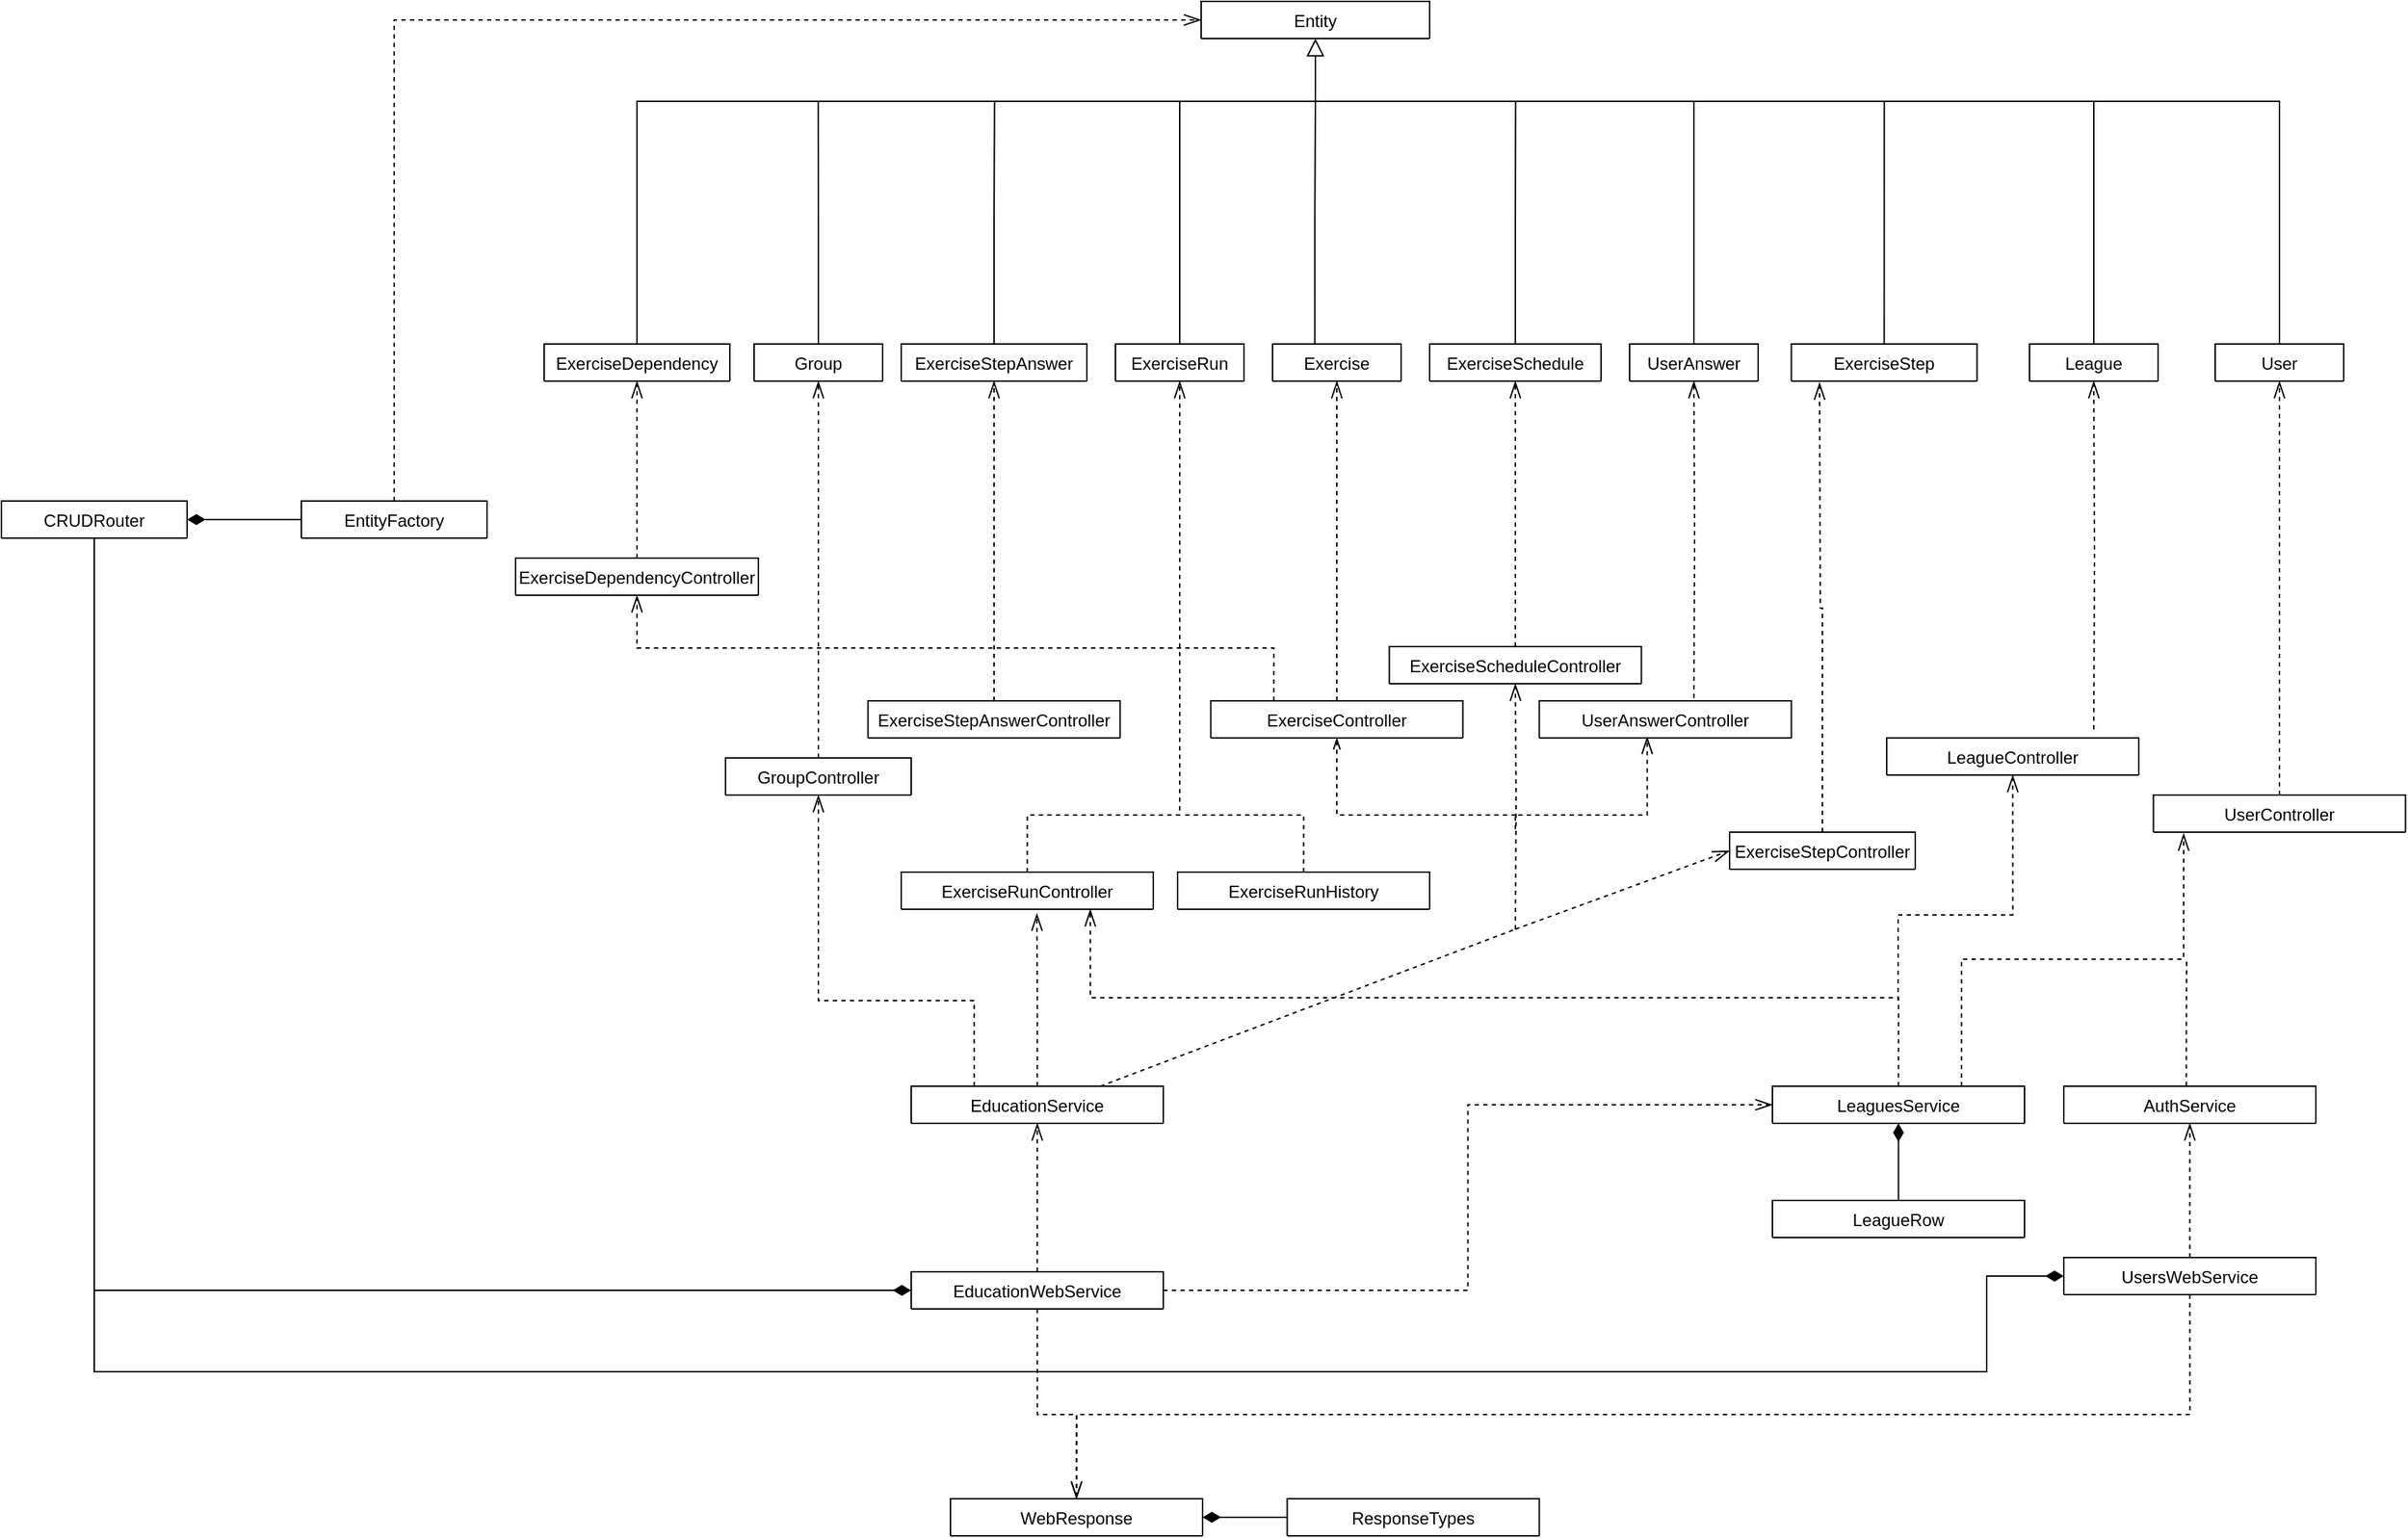 <mxfile version="13.7.3" type="device"><diagram id="C5RBs43oDa-KdzZeNtuy" name="Page-1"><mxGraphModel dx="2000" dy="353" grid="1" gridSize="10" guides="1" tooltips="1" connect="1" arrows="1" fold="1" page="1" pageScale="1" pageWidth="827" pageHeight="1169" math="0" shadow="0"><root><mxCell id="WIyWlLk6GJQsqaUBKTNV-0"/><mxCell id="WIyWlLk6GJQsqaUBKTNV-1" parent="WIyWlLk6GJQsqaUBKTNV-0"/><mxCell id="zkfFHV4jXpPFQw0GAbJ--16" value="" style="endArrow=block;endSize=10;endFill=0;shadow=0;strokeWidth=1;rounded=0;elbow=vertical;edgeStyle=orthogonalEdgeStyle;entryX=0.5;entryY=1;entryDx=0;entryDy=0;exitX=0.5;exitY=0;exitDx=0;exitDy=0;" parent="WIyWlLk6GJQsqaUBKTNV-1" source="zkfFHV4jXpPFQw0GAbJ--13" target="zkfFHV4jXpPFQw0GAbJ--0" edge="1"><mxGeometry width="160" relative="1" as="geometry"><mxPoint x="210" y="373" as="sourcePoint"/><mxPoint x="-49" y="146" as="targetPoint"/><Array as="points"><mxPoint x="565" y="190"/><mxPoint x="-110" y="190"/></Array></mxGeometry></mxCell><mxCell id="kY76n477nGQT7adCyu1m-19" style="edgeStyle=orthogonalEdgeStyle;rounded=0;orthogonalLoop=1;jettySize=auto;html=1;exitX=0.5;exitY=0;exitDx=0;exitDy=0;endArrow=none;endFill=0;endSize=10;" edge="1" parent="WIyWlLk6GJQsqaUBKTNV-1" source="zkfFHV4jXpPFQw0GAbJ--6"><mxGeometry relative="1" as="geometry"><mxPoint x="265.345" y="190" as="targetPoint"/><Array as="points"><mxPoint x="435" y="190"/></Array></mxGeometry></mxCell><mxCell id="kY76n477nGQT7adCyu1m-20" style="edgeStyle=orthogonalEdgeStyle;rounded=0;orthogonalLoop=1;jettySize=auto;html=1;exitX=0.5;exitY=0;exitDx=0;exitDy=0;endArrow=none;endFill=0;endSize=10;" edge="1" parent="WIyWlLk6GJQsqaUBKTNV-1" source="kY76n477nGQT7adCyu1m-1"><mxGeometry relative="1" as="geometry"><mxPoint x="155" y="190" as="targetPoint"/></mxGeometry></mxCell><mxCell id="kY76n477nGQT7adCyu1m-1" value="UserAnswer" style="swimlane;fontStyle=0;align=center;verticalAlign=top;childLayout=stackLayout;horizontal=1;startSize=26;horizontalStack=0;resizeParent=1;resizeLast=0;collapsible=1;marginBottom=0;rounded=0;shadow=0;strokeWidth=1;" vertex="1" collapsed="1" parent="WIyWlLk6GJQsqaUBKTNV-1"><mxGeometry x="110" y="360" width="90" height="26" as="geometry"><mxRectangle x="120" y="360" width="160" height="138" as="alternateBounds"/></mxGeometry></mxCell><mxCell id="kY76n477nGQT7adCyu1m-2" value="" style="line;html=1;strokeWidth=1;align=left;verticalAlign=middle;spacingTop=-1;spacingLeft=3;spacingRight=3;rotatable=0;labelPosition=right;points=[];portConstraint=eastwest;" vertex="1" parent="kY76n477nGQT7adCyu1m-1"><mxGeometry y="26" width="90" height="8" as="geometry"/></mxCell><mxCell id="kY76n477nGQT7adCyu1m-21" style="edgeStyle=orthogonalEdgeStyle;rounded=0;orthogonalLoop=1;jettySize=auto;html=1;exitX=0.5;exitY=0;exitDx=0;exitDy=0;endArrow=none;endFill=0;endSize=10;" edge="1" parent="WIyWlLk6GJQsqaUBKTNV-1" source="kY76n477nGQT7adCyu1m-3"><mxGeometry relative="1" as="geometry"><mxPoint x="30.172" y="190" as="targetPoint"/></mxGeometry></mxCell><mxCell id="kY76n477nGQT7adCyu1m-3" value="ExerciseSchedule" style="swimlane;fontStyle=0;align=center;verticalAlign=top;childLayout=stackLayout;horizontal=1;startSize=26;horizontalStack=0;resizeParent=1;resizeLast=0;collapsible=1;marginBottom=0;rounded=0;shadow=0;strokeWidth=1;" vertex="1" collapsed="1" parent="WIyWlLk6GJQsqaUBKTNV-1"><mxGeometry x="-30" y="360" width="120" height="26" as="geometry"><mxRectangle x="120" y="360" width="160" height="138" as="alternateBounds"/></mxGeometry></mxCell><mxCell id="kY76n477nGQT7adCyu1m-4" value="" style="line;html=1;strokeWidth=1;align=left;verticalAlign=middle;spacingTop=-1;spacingLeft=3;spacingRight=3;rotatable=0;labelPosition=right;points=[];portConstraint=eastwest;" vertex="1" parent="kY76n477nGQT7adCyu1m-3"><mxGeometry y="26" width="120" height="8" as="geometry"/></mxCell><mxCell id="kY76n477nGQT7adCyu1m-22" style="edgeStyle=orthogonalEdgeStyle;rounded=0;orthogonalLoop=1;jettySize=auto;html=1;exitX=0.329;exitY=0.048;exitDx=0;exitDy=0;endArrow=none;endFill=0;endSize=10;exitPerimeter=0;" edge="1" parent="WIyWlLk6GJQsqaUBKTNV-1" source="kY76n477nGQT7adCyu1m-5"><mxGeometry relative="1" as="geometry"><mxPoint x="-110" y="190" as="targetPoint"/></mxGeometry></mxCell><mxCell id="kY76n477nGQT7adCyu1m-5" value="Exercise" style="swimlane;fontStyle=0;align=center;verticalAlign=top;childLayout=stackLayout;horizontal=1;startSize=26;horizontalStack=0;resizeParent=1;resizeLast=0;collapsible=1;marginBottom=0;rounded=0;shadow=0;strokeWidth=1;" vertex="1" collapsed="1" parent="WIyWlLk6GJQsqaUBKTNV-1"><mxGeometry x="-140" y="360" width="90" height="26" as="geometry"><mxRectangle x="120" y="360" width="160" height="138" as="alternateBounds"/></mxGeometry></mxCell><mxCell id="kY76n477nGQT7adCyu1m-6" value="" style="line;html=1;strokeWidth=1;align=left;verticalAlign=middle;spacingTop=-1;spacingLeft=3;spacingRight=3;rotatable=0;labelPosition=right;points=[];portConstraint=eastwest;" vertex="1" parent="kY76n477nGQT7adCyu1m-5"><mxGeometry y="26" width="90" height="8" as="geometry"/></mxCell><mxCell id="kY76n477nGQT7adCyu1m-24" style="edgeStyle=orthogonalEdgeStyle;rounded=0;orthogonalLoop=1;jettySize=auto;html=1;exitX=0.5;exitY=0;exitDx=0;exitDy=0;endArrow=none;endFill=0;endSize=10;" edge="1" parent="WIyWlLk6GJQsqaUBKTNV-1" source="kY76n477nGQT7adCyu1m-7"><mxGeometry relative="1" as="geometry"><mxPoint x="-205" y="190" as="targetPoint"/></mxGeometry></mxCell><mxCell id="kY76n477nGQT7adCyu1m-7" value="ExerciseRun" style="swimlane;fontStyle=0;align=center;verticalAlign=top;childLayout=stackLayout;horizontal=1;startSize=26;horizontalStack=0;resizeParent=1;resizeLast=0;collapsible=1;marginBottom=0;rounded=0;shadow=0;strokeWidth=1;" vertex="1" collapsed="1" parent="WIyWlLk6GJQsqaUBKTNV-1"><mxGeometry x="-250" y="360" width="90" height="26" as="geometry"><mxRectangle x="120" y="360" width="160" height="138" as="alternateBounds"/></mxGeometry></mxCell><mxCell id="kY76n477nGQT7adCyu1m-8" value="" style="line;html=1;strokeWidth=1;align=left;verticalAlign=middle;spacingTop=-1;spacingLeft=3;spacingRight=3;rotatable=0;labelPosition=right;points=[];portConstraint=eastwest;" vertex="1" parent="kY76n477nGQT7adCyu1m-7"><mxGeometry y="26" width="90" height="8" as="geometry"/></mxCell><mxCell id="kY76n477nGQT7adCyu1m-26" style="edgeStyle=orthogonalEdgeStyle;rounded=0;orthogonalLoop=1;jettySize=auto;html=1;exitX=0.5;exitY=0;exitDx=0;exitDy=0;endArrow=none;endFill=0;endSize=10;" edge="1" parent="WIyWlLk6GJQsqaUBKTNV-1" source="kY76n477nGQT7adCyu1m-11"><mxGeometry relative="1" as="geometry"><mxPoint x="-458.103" y="190" as="targetPoint"/></mxGeometry></mxCell><mxCell id="kY76n477nGQT7adCyu1m-11" value="Group" style="swimlane;fontStyle=0;align=center;verticalAlign=top;childLayout=stackLayout;horizontal=1;startSize=26;horizontalStack=0;resizeParent=1;resizeLast=0;collapsible=1;marginBottom=0;rounded=0;shadow=0;strokeWidth=1;" vertex="1" collapsed="1" parent="WIyWlLk6GJQsqaUBKTNV-1"><mxGeometry x="-503" y="360" width="90" height="26" as="geometry"><mxRectangle x="120" y="360" width="160" height="138" as="alternateBounds"/></mxGeometry></mxCell><mxCell id="kY76n477nGQT7adCyu1m-12" value="" style="line;html=1;strokeWidth=1;align=left;verticalAlign=middle;spacingTop=-1;spacingLeft=3;spacingRight=3;rotatable=0;labelPosition=right;points=[];portConstraint=eastwest;" vertex="1" parent="kY76n477nGQT7adCyu1m-11"><mxGeometry y="26" width="90" height="8" as="geometry"/></mxCell><mxCell id="kY76n477nGQT7adCyu1m-25" style="edgeStyle=orthogonalEdgeStyle;rounded=0;orthogonalLoop=1;jettySize=auto;html=1;exitX=0.5;exitY=0;exitDx=0;exitDy=0;endArrow=none;endFill=0;endSize=10;" edge="1" parent="WIyWlLk6GJQsqaUBKTNV-1" source="kY76n477nGQT7adCyu1m-9"><mxGeometry relative="1" as="geometry"><mxPoint x="-334.655" y="190" as="targetPoint"/></mxGeometry></mxCell><mxCell id="kY76n477nGQT7adCyu1m-9" value="ExerciseStepAnswer" style="swimlane;fontStyle=0;align=center;verticalAlign=top;childLayout=stackLayout;horizontal=1;startSize=26;horizontalStack=0;resizeParent=1;resizeLast=0;collapsible=1;marginBottom=0;rounded=0;shadow=0;strokeWidth=1;" vertex="1" collapsed="1" parent="WIyWlLk6GJQsqaUBKTNV-1"><mxGeometry x="-400" y="360" width="130" height="26" as="geometry"><mxRectangle x="120" y="360" width="160" height="138" as="alternateBounds"/></mxGeometry></mxCell><mxCell id="kY76n477nGQT7adCyu1m-10" value="" style="line;html=1;strokeWidth=1;align=left;verticalAlign=middle;spacingTop=-1;spacingLeft=3;spacingRight=3;rotatable=0;labelPosition=right;points=[];portConstraint=eastwest;" vertex="1" parent="kY76n477nGQT7adCyu1m-9"><mxGeometry y="26" width="130" height="8" as="geometry"/></mxCell><mxCell id="kY76n477nGQT7adCyu1m-23" style="edgeStyle=orthogonalEdgeStyle;rounded=0;orthogonalLoop=1;jettySize=auto;html=1;exitX=0.5;exitY=0;exitDx=0;exitDy=0;endArrow=none;endFill=0;endSize=10;" edge="1" parent="WIyWlLk6GJQsqaUBKTNV-1" source="kY76n477nGQT7adCyu1m-14"><mxGeometry relative="1" as="geometry"><mxPoint x="-110" y="190" as="targetPoint"/><Array as="points"><mxPoint x="-585" y="190"/></Array></mxGeometry></mxCell><mxCell id="kY76n477nGQT7adCyu1m-14" value="ExerciseDependency" style="swimlane;fontStyle=0;align=center;verticalAlign=top;childLayout=stackLayout;horizontal=1;startSize=26;horizontalStack=0;resizeParent=1;resizeLast=0;collapsible=1;marginBottom=0;rounded=0;shadow=0;strokeWidth=1;" vertex="1" collapsed="1" parent="WIyWlLk6GJQsqaUBKTNV-1"><mxGeometry x="-650" y="360" width="130" height="26" as="geometry"><mxRectangle x="120" y="360" width="160" height="138" as="alternateBounds"/></mxGeometry></mxCell><mxCell id="kY76n477nGQT7adCyu1m-15" value="" style="line;html=1;strokeWidth=1;align=left;verticalAlign=middle;spacingTop=-1;spacingLeft=3;spacingRight=3;rotatable=0;labelPosition=right;points=[];portConstraint=eastwest;" vertex="1" parent="kY76n477nGQT7adCyu1m-14"><mxGeometry y="26" width="130" height="8" as="geometry"/></mxCell><mxCell id="zkfFHV4jXpPFQw0GAbJ--0" value="Entity" style="swimlane;fontStyle=0;align=center;verticalAlign=top;childLayout=stackLayout;horizontal=1;startSize=26;horizontalStack=0;resizeParent=1;resizeLast=0;collapsible=1;marginBottom=0;rounded=0;shadow=0;strokeWidth=1;" parent="WIyWlLk6GJQsqaUBKTNV-1" vertex="1" collapsed="1"><mxGeometry x="-190" y="120" width="160" height="26" as="geometry"><mxRectangle x="220" y="120" width="160" height="138" as="alternateBounds"/></mxGeometry></mxCell><mxCell id="zkfFHV4jXpPFQw0GAbJ--1" value="Name" style="text;align=left;verticalAlign=top;spacingLeft=4;spacingRight=4;overflow=hidden;rotatable=0;points=[[0,0.5],[1,0.5]];portConstraint=eastwest;" parent="zkfFHV4jXpPFQw0GAbJ--0" vertex="1"><mxGeometry y="26" width="160" height="26" as="geometry"/></mxCell><mxCell id="zkfFHV4jXpPFQw0GAbJ--2" value="Phone Number" style="text;align=left;verticalAlign=top;spacingLeft=4;spacingRight=4;overflow=hidden;rotatable=0;points=[[0,0.5],[1,0.5]];portConstraint=eastwest;rounded=0;shadow=0;html=0;" parent="zkfFHV4jXpPFQw0GAbJ--0" vertex="1"><mxGeometry y="52" width="160" height="26" as="geometry"/></mxCell><mxCell id="zkfFHV4jXpPFQw0GAbJ--3" value="Email Address" style="text;align=left;verticalAlign=top;spacingLeft=4;spacingRight=4;overflow=hidden;rotatable=0;points=[[0,0.5],[1,0.5]];portConstraint=eastwest;rounded=0;shadow=0;html=0;" parent="zkfFHV4jXpPFQw0GAbJ--0" vertex="1"><mxGeometry y="78" width="160" height="26" as="geometry"/></mxCell><mxCell id="zkfFHV4jXpPFQw0GAbJ--4" value="" style="line;html=1;strokeWidth=1;align=left;verticalAlign=middle;spacingTop=-1;spacingLeft=3;spacingRight=3;rotatable=0;labelPosition=right;points=[];portConstraint=eastwest;" parent="zkfFHV4jXpPFQw0GAbJ--0" vertex="1"><mxGeometry y="104" width="160" height="8" as="geometry"/></mxCell><mxCell id="zkfFHV4jXpPFQw0GAbJ--5" value="Purchase Parking Pass" style="text;align=left;verticalAlign=top;spacingLeft=4;spacingRight=4;overflow=hidden;rotatable=0;points=[[0,0.5],[1,0.5]];portConstraint=eastwest;" parent="zkfFHV4jXpPFQw0GAbJ--0" vertex="1"><mxGeometry y="112" width="160" height="26" as="geometry"/></mxCell><mxCell id="kY76n477nGQT7adCyu1m-86" style="edgeStyle=orthogonalEdgeStyle;rounded=0;orthogonalLoop=1;jettySize=auto;html=1;exitX=0.5;exitY=0;exitDx=0;exitDy=0;entryX=0.5;entryY=1;entryDx=0;entryDy=0;endArrow=openThin;endFill=0;endSize=10;dashed=1;" edge="1" parent="WIyWlLk6GJQsqaUBKTNV-1" source="kY76n477nGQT7adCyu1m-33" target="kY76n477nGQT7adCyu1m-14"><mxGeometry relative="1" as="geometry"/></mxCell><mxCell id="kY76n477nGQT7adCyu1m-87" style="edgeStyle=orthogonalEdgeStyle;rounded=0;orthogonalLoop=1;jettySize=auto;html=1;exitX=0.5;exitY=0;exitDx=0;exitDy=0;entryX=0.5;entryY=1;entryDx=0;entryDy=0;dashed=1;endArrow=openThin;endFill=0;endSize=10;" edge="1" parent="WIyWlLk6GJQsqaUBKTNV-1" source="kY76n477nGQT7adCyu1m-35" target="kY76n477nGQT7adCyu1m-11"><mxGeometry relative="1" as="geometry"/></mxCell><mxCell id="kY76n477nGQT7adCyu1m-35" value="GroupController" style="swimlane;fontStyle=0;align=center;verticalAlign=top;childLayout=stackLayout;horizontal=1;startSize=26;horizontalStack=0;resizeParent=1;resizeLast=0;collapsible=1;marginBottom=0;rounded=0;shadow=0;strokeWidth=1;" vertex="1" collapsed="1" parent="WIyWlLk6GJQsqaUBKTNV-1"><mxGeometry x="-523" y="650" width="130" height="26" as="geometry"><mxRectangle x="120" y="360" width="160" height="138" as="alternateBounds"/></mxGeometry></mxCell><mxCell id="kY76n477nGQT7adCyu1m-36" value="" style="line;html=1;strokeWidth=1;align=left;verticalAlign=middle;spacingTop=-1;spacingLeft=3;spacingRight=3;rotatable=0;labelPosition=right;points=[];portConstraint=eastwest;" vertex="1" parent="kY76n477nGQT7adCyu1m-35"><mxGeometry y="26" width="130" height="8" as="geometry"/></mxCell><mxCell id="kY76n477nGQT7adCyu1m-88" style="edgeStyle=orthogonalEdgeStyle;rounded=0;orthogonalLoop=1;jettySize=auto;html=1;exitX=0.5;exitY=0;exitDx=0;exitDy=0;entryX=0.5;entryY=1;entryDx=0;entryDy=0;dashed=1;endArrow=openThin;endFill=0;endSize=10;" edge="1" parent="WIyWlLk6GJQsqaUBKTNV-1" source="kY76n477nGQT7adCyu1m-37" target="kY76n477nGQT7adCyu1m-9"><mxGeometry relative="1" as="geometry"/></mxCell><mxCell id="kY76n477nGQT7adCyu1m-89" style="edgeStyle=orthogonalEdgeStyle;rounded=0;orthogonalLoop=1;jettySize=auto;html=1;exitX=0.5;exitY=0;exitDx=0;exitDy=0;entryX=0.5;entryY=1;entryDx=0;entryDy=0;dashed=1;endArrow=openThin;endFill=0;endSize=10;" edge="1" parent="WIyWlLk6GJQsqaUBKTNV-1" source="kY76n477nGQT7adCyu1m-39" target="kY76n477nGQT7adCyu1m-7"><mxGeometry relative="1" as="geometry"><Array as="points"><mxPoint x="-312" y="690"/><mxPoint x="-205" y="690"/></Array></mxGeometry></mxCell><mxCell id="kY76n477nGQT7adCyu1m-39" value="ExerciseRunController" style="swimlane;fontStyle=0;align=center;verticalAlign=top;childLayout=stackLayout;horizontal=1;startSize=26;horizontalStack=0;resizeParent=1;resizeLast=0;collapsible=1;marginBottom=0;rounded=0;shadow=0;strokeWidth=1;" vertex="1" collapsed="1" parent="WIyWlLk6GJQsqaUBKTNV-1"><mxGeometry x="-400" y="730" width="176.5" height="26" as="geometry"><mxRectangle x="120" y="360" width="160" height="138" as="alternateBounds"/></mxGeometry></mxCell><mxCell id="kY76n477nGQT7adCyu1m-40" value="" style="line;html=1;strokeWidth=1;align=left;verticalAlign=middle;spacingTop=-1;spacingLeft=3;spacingRight=3;rotatable=0;labelPosition=right;points=[];portConstraint=eastwest;" vertex="1" parent="kY76n477nGQT7adCyu1m-39"><mxGeometry y="26" width="176.5" height="8" as="geometry"/></mxCell><mxCell id="kY76n477nGQT7adCyu1m-90" style="edgeStyle=orthogonalEdgeStyle;rounded=0;orthogonalLoop=1;jettySize=auto;html=1;exitX=0.5;exitY=0;exitDx=0;exitDy=0;dashed=1;endArrow=none;endFill=0;endSize=10;" edge="1" parent="WIyWlLk6GJQsqaUBKTNV-1" source="kY76n477nGQT7adCyu1m-41"><mxGeometry relative="1" as="geometry"><mxPoint x="-204" y="690" as="targetPoint"/><Array as="points"><mxPoint x="-118" y="690"/><mxPoint x="-204" y="690"/></Array></mxGeometry></mxCell><mxCell id="kY76n477nGQT7adCyu1m-41" value="ExerciseRunHistory" style="swimlane;fontStyle=0;align=center;verticalAlign=top;childLayout=stackLayout;horizontal=1;startSize=26;horizontalStack=0;resizeParent=1;resizeLast=0;collapsible=1;marginBottom=0;rounded=0;shadow=0;strokeWidth=1;" vertex="1" collapsed="1" parent="WIyWlLk6GJQsqaUBKTNV-1"><mxGeometry x="-206.5" y="730" width="176.5" height="26" as="geometry"><mxRectangle x="120" y="360" width="160" height="138" as="alternateBounds"/></mxGeometry></mxCell><mxCell id="kY76n477nGQT7adCyu1m-42" value="" style="line;html=1;strokeWidth=1;align=left;verticalAlign=middle;spacingTop=-1;spacingLeft=3;spacingRight=3;rotatable=0;labelPosition=right;points=[];portConstraint=eastwest;" vertex="1" parent="kY76n477nGQT7adCyu1m-41"><mxGeometry y="26" width="176.5" height="8" as="geometry"/></mxCell><mxCell id="kY76n477nGQT7adCyu1m-91" style="edgeStyle=orthogonalEdgeStyle;rounded=0;orthogonalLoop=1;jettySize=auto;html=1;exitX=0.5;exitY=0;exitDx=0;exitDy=0;entryX=0.5;entryY=1;entryDx=0;entryDy=0;dashed=1;endArrow=openThin;endFill=0;endSize=10;" edge="1" parent="WIyWlLk6GJQsqaUBKTNV-1" source="kY76n477nGQT7adCyu1m-43" target="kY76n477nGQT7adCyu1m-5"><mxGeometry relative="1" as="geometry"/></mxCell><mxCell id="kY76n477nGQT7adCyu1m-106" style="edgeStyle=orthogonalEdgeStyle;rounded=0;orthogonalLoop=1;jettySize=auto;html=1;exitX=0.25;exitY=0;exitDx=0;exitDy=0;entryX=0.5;entryY=1;entryDx=0;entryDy=0;dashed=1;endArrow=openThin;endFill=0;endSize=10;" edge="1" parent="WIyWlLk6GJQsqaUBKTNV-1" source="kY76n477nGQT7adCyu1m-43" target="kY76n477nGQT7adCyu1m-33"><mxGeometry relative="1" as="geometry"/></mxCell><mxCell id="kY76n477nGQT7adCyu1m-113" style="edgeStyle=orthogonalEdgeStyle;rounded=0;orthogonalLoop=1;jettySize=auto;html=1;exitX=0.5;exitY=1;exitDx=0;exitDy=0;dashed=1;endArrow=none;endFill=0;endSize=10;startArrow=openThin;startFill=0;" edge="1" parent="WIyWlLk6GJQsqaUBKTNV-1" source="kY76n477nGQT7adCyu1m-43"><mxGeometry relative="1" as="geometry"><mxPoint x="30" y="690" as="targetPoint"/><Array as="points"><mxPoint x="-95" y="690"/></Array></mxGeometry></mxCell><mxCell id="kY76n477nGQT7adCyu1m-43" value="ExerciseController" style="swimlane;fontStyle=0;align=center;verticalAlign=top;childLayout=stackLayout;horizontal=1;startSize=26;horizontalStack=0;resizeParent=1;resizeLast=0;collapsible=1;marginBottom=0;rounded=0;shadow=0;strokeWidth=1;" vertex="1" collapsed="1" parent="WIyWlLk6GJQsqaUBKTNV-1"><mxGeometry x="-183.25" y="610" width="176.5" height="26" as="geometry"><mxRectangle x="120" y="360" width="160" height="138" as="alternateBounds"/></mxGeometry></mxCell><mxCell id="kY76n477nGQT7adCyu1m-44" value="" style="line;html=1;strokeWidth=1;align=left;verticalAlign=middle;spacingTop=-1;spacingLeft=3;spacingRight=3;rotatable=0;labelPosition=right;points=[];portConstraint=eastwest;" vertex="1" parent="kY76n477nGQT7adCyu1m-43"><mxGeometry y="26" width="176.5" height="8" as="geometry"/></mxCell><mxCell id="kY76n477nGQT7adCyu1m-92" style="edgeStyle=orthogonalEdgeStyle;rounded=0;orthogonalLoop=1;jettySize=auto;html=1;exitX=0.5;exitY=0;exitDx=0;exitDy=0;entryX=0.5;entryY=1;entryDx=0;entryDy=0;dashed=1;endArrow=openThin;endFill=0;endSize=10;" edge="1" parent="WIyWlLk6GJQsqaUBKTNV-1" source="kY76n477nGQT7adCyu1m-45" target="kY76n477nGQT7adCyu1m-3"><mxGeometry relative="1" as="geometry"/></mxCell><mxCell id="kY76n477nGQT7adCyu1m-111" style="edgeStyle=orthogonalEdgeStyle;rounded=0;orthogonalLoop=1;jettySize=auto;html=1;exitX=0.5;exitY=1;exitDx=0;exitDy=0;dashed=1;endArrow=openThin;endFill=0;endSize=10;entryX=0.5;entryY=1;entryDx=0;entryDy=0;" edge="1" parent="WIyWlLk6GJQsqaUBKTNV-1" target="kY76n477nGQT7adCyu1m-45"><mxGeometry relative="1" as="geometry"><mxPoint x="30" y="770" as="sourcePoint"/></mxGeometry></mxCell><mxCell id="kY76n477nGQT7adCyu1m-45" value="ExerciseScheduleController" style="swimlane;fontStyle=0;align=center;verticalAlign=top;childLayout=stackLayout;horizontal=1;startSize=26;horizontalStack=0;resizeParent=1;resizeLast=0;collapsible=1;marginBottom=0;rounded=0;shadow=0;strokeWidth=1;" vertex="1" collapsed="1" parent="WIyWlLk6GJQsqaUBKTNV-1"><mxGeometry x="-58.25" y="572" width="176.5" height="26" as="geometry"><mxRectangle x="120" y="360" width="160" height="138" as="alternateBounds"/></mxGeometry></mxCell><mxCell id="kY76n477nGQT7adCyu1m-46" value="" style="line;html=1;strokeWidth=1;align=left;verticalAlign=middle;spacingTop=-1;spacingLeft=3;spacingRight=3;rotatable=0;labelPosition=right;points=[];portConstraint=eastwest;" vertex="1" parent="kY76n477nGQT7adCyu1m-45"><mxGeometry y="26" width="176.5" height="8" as="geometry"/></mxCell><mxCell id="kY76n477nGQT7adCyu1m-93" style="edgeStyle=orthogonalEdgeStyle;rounded=0;orthogonalLoop=1;jettySize=auto;html=1;entryX=0.5;entryY=1;entryDx=0;entryDy=0;dashed=1;endArrow=openThin;endFill=0;endSize=10;" edge="1" parent="WIyWlLk6GJQsqaUBKTNV-1" target="kY76n477nGQT7adCyu1m-1"><mxGeometry relative="1" as="geometry"><mxPoint x="155" y="608" as="sourcePoint"/><Array as="points"/></mxGeometry></mxCell><mxCell id="kY76n477nGQT7adCyu1m-112" style="edgeStyle=orthogonalEdgeStyle;rounded=0;orthogonalLoop=1;jettySize=auto;html=1;exitX=0.5;exitY=1;exitDx=0;exitDy=0;dashed=1;endArrow=openThin;endFill=0;endSize=10;entryX=0.428;entryY=0.968;entryDx=0;entryDy=0;entryPerimeter=0;" edge="1" parent="WIyWlLk6GJQsqaUBKTNV-1" target="kY76n477nGQT7adCyu1m-47"><mxGeometry relative="1" as="geometry"><mxPoint x="30" y="700" as="sourcePoint"/><Array as="points"><mxPoint x="30" y="690"/><mxPoint x="122" y="690"/></Array></mxGeometry></mxCell><mxCell id="kY76n477nGQT7adCyu1m-94" style="edgeStyle=orthogonalEdgeStyle;rounded=0;orthogonalLoop=1;jettySize=auto;html=1;entryX=0.5;entryY=1;entryDx=0;entryDy=0;dashed=1;endArrow=openThin;endFill=0;endSize=10;" edge="1" parent="WIyWlLk6GJQsqaUBKTNV-1" target="zkfFHV4jXpPFQw0GAbJ--6"><mxGeometry relative="1" as="geometry"><mxPoint x="435" y="630" as="sourcePoint"/></mxGeometry></mxCell><mxCell id="kY76n477nGQT7adCyu1m-95" style="edgeStyle=orthogonalEdgeStyle;rounded=0;orthogonalLoop=1;jettySize=auto;html=1;exitX=0.5;exitY=0;exitDx=0;exitDy=0;entryX=0.5;entryY=1;entryDx=0;entryDy=0;dashed=1;endArrow=openThin;endFill=0;endSize=10;" edge="1" parent="WIyWlLk6GJQsqaUBKTNV-1" source="kY76n477nGQT7adCyu1m-51" target="zkfFHV4jXpPFQw0GAbJ--13"><mxGeometry relative="1" as="geometry"/></mxCell><mxCell id="kY76n477nGQT7adCyu1m-97" style="edgeStyle=orthogonalEdgeStyle;rounded=0;orthogonalLoop=1;jettySize=auto;html=1;exitX=0.5;exitY=0;exitDx=0;exitDy=0;endArrow=none;endFill=0;endSize=10;" edge="1" parent="WIyWlLk6GJQsqaUBKTNV-1" source="kY76n477nGQT7adCyu1m-63"><mxGeometry relative="1" as="geometry"><mxPoint x="375" y="190" as="targetPoint"/><Array as="points"><mxPoint x="288" y="190"/></Array></mxGeometry></mxCell><mxCell id="kY76n477nGQT7adCyu1m-96" style="edgeStyle=orthogonalEdgeStyle;rounded=0;orthogonalLoop=1;jettySize=auto;html=1;exitX=0.5;exitY=0;exitDx=0;exitDy=0;dashed=1;endArrow=openThin;endFill=0;endSize=10;" edge="1" parent="WIyWlLk6GJQsqaUBKTNV-1" source="kY76n477nGQT7adCyu1m-65"><mxGeometry relative="1" as="geometry"><mxPoint x="243" y="387" as="targetPoint"/></mxGeometry></mxCell><mxCell id="kY76n477nGQT7adCyu1m-107" style="edgeStyle=orthogonalEdgeStyle;rounded=0;orthogonalLoop=1;jettySize=auto;html=1;exitX=0.5;exitY=0;exitDx=0;exitDy=0;dashed=1;endArrow=openThin;endFill=0;endSize=10;" edge="1" parent="WIyWlLk6GJQsqaUBKTNV-1" source="kY76n477nGQT7adCyu1m-67"><mxGeometry relative="1" as="geometry"><mxPoint x="-305" y="759" as="targetPoint"/></mxGeometry></mxCell><mxCell id="kY76n477nGQT7adCyu1m-108" style="edgeStyle=orthogonalEdgeStyle;rounded=0;orthogonalLoop=1;jettySize=auto;html=1;exitX=0.25;exitY=0;exitDx=0;exitDy=0;entryX=0.5;entryY=1;entryDx=0;entryDy=0;dashed=1;endArrow=openThin;endFill=0;endSize=10;" edge="1" parent="WIyWlLk6GJQsqaUBKTNV-1" source="kY76n477nGQT7adCyu1m-67" target="kY76n477nGQT7adCyu1m-35"><mxGeometry relative="1" as="geometry"><Array as="points"><mxPoint x="-349" y="820"/><mxPoint x="-458" y="820"/></Array></mxGeometry></mxCell><mxCell id="kY76n477nGQT7adCyu1m-114" style="rounded=0;orthogonalLoop=1;jettySize=auto;html=1;exitX=0.75;exitY=0;exitDx=0;exitDy=0;dashed=1;startArrow=none;startFill=0;endArrow=none;endFill=0;endSize=10;" edge="1" parent="WIyWlLk6GJQsqaUBKTNV-1" source="kY76n477nGQT7adCyu1m-67"><mxGeometry relative="1" as="geometry"><mxPoint x="30" y="770" as="targetPoint"/></mxGeometry></mxCell><mxCell id="kY76n477nGQT7adCyu1m-67" value="EducationService" style="swimlane;fontStyle=0;align=center;verticalAlign=top;childLayout=stackLayout;horizontal=1;startSize=26;horizontalStack=0;resizeParent=1;resizeLast=0;collapsible=1;marginBottom=0;rounded=0;shadow=0;strokeWidth=1;" vertex="1" collapsed="1" parent="WIyWlLk6GJQsqaUBKTNV-1"><mxGeometry x="-393" y="880" width="176.5" height="26" as="geometry"><mxRectangle x="120" y="360" width="160" height="138" as="alternateBounds"/></mxGeometry></mxCell><mxCell id="kY76n477nGQT7adCyu1m-68" value="" style="line;html=1;strokeWidth=1;align=left;verticalAlign=middle;spacingTop=-1;spacingLeft=3;spacingRight=3;rotatable=0;labelPosition=right;points=[];portConstraint=eastwest;" vertex="1" parent="kY76n477nGQT7adCyu1m-67"><mxGeometry y="26" width="176.5" height="8" as="geometry"/></mxCell><mxCell id="kY76n477nGQT7adCyu1m-80" style="edgeStyle=orthogonalEdgeStyle;rounded=0;orthogonalLoop=1;jettySize=auto;html=1;exitX=0.5;exitY=0;exitDx=0;exitDy=0;entryX=0.5;entryY=1;entryDx=0;entryDy=0;endArrow=openThin;endFill=0;endSize=10;dashed=1;" edge="1" parent="WIyWlLk6GJQsqaUBKTNV-1" source="kY76n477nGQT7adCyu1m-70" target="kY76n477nGQT7adCyu1m-67"><mxGeometry relative="1" as="geometry"/></mxCell><mxCell id="kY76n477nGQT7adCyu1m-102" style="edgeStyle=orthogonalEdgeStyle;rounded=0;orthogonalLoop=1;jettySize=auto;html=1;exitX=1;exitY=0.5;exitDx=0;exitDy=0;entryX=0;entryY=0.5;entryDx=0;entryDy=0;dashed=1;endArrow=openThin;endFill=0;endSize=10;" edge="1" parent="WIyWlLk6GJQsqaUBKTNV-1" source="kY76n477nGQT7adCyu1m-70" target="kY76n477nGQT7adCyu1m-59"><mxGeometry relative="1" as="geometry"/></mxCell><mxCell id="kY76n477nGQT7adCyu1m-104" style="edgeStyle=orthogonalEdgeStyle;rounded=0;orthogonalLoop=1;jettySize=auto;html=1;exitX=0.5;exitY=1;exitDx=0;exitDy=0;entryX=0.5;entryY=0;entryDx=0;entryDy=0;dashed=1;endArrow=openThin;endFill=0;endSize=10;" edge="1" parent="WIyWlLk6GJQsqaUBKTNV-1" source="kY76n477nGQT7adCyu1m-70" target="kY76n477nGQT7adCyu1m-55"><mxGeometry relative="1" as="geometry"><Array as="points"><mxPoint x="-305" y="1110"/><mxPoint x="-277" y="1110"/></Array></mxGeometry></mxCell><mxCell id="kY76n477nGQT7adCyu1m-70" value="EducationWebService" style="swimlane;fontStyle=0;align=center;verticalAlign=top;childLayout=stackLayout;horizontal=1;startSize=26;horizontalStack=0;resizeParent=1;resizeLast=0;collapsible=1;marginBottom=0;rounded=0;shadow=0;strokeWidth=1;" vertex="1" collapsed="1" parent="WIyWlLk6GJQsqaUBKTNV-1"><mxGeometry x="-393" y="1010" width="176.5" height="26" as="geometry"><mxRectangle x="120" y="360" width="160" height="138" as="alternateBounds"/></mxGeometry></mxCell><mxCell id="kY76n477nGQT7adCyu1m-71" value="" style="line;html=1;strokeWidth=1;align=left;verticalAlign=middle;spacingTop=-1;spacingLeft=3;spacingRight=3;rotatable=0;labelPosition=right;points=[];portConstraint=eastwest;" vertex="1" parent="kY76n477nGQT7adCyu1m-70"><mxGeometry y="26" width="176.5" height="8" as="geometry"/></mxCell><mxCell id="kY76n477nGQT7adCyu1m-81" style="edgeStyle=orthogonalEdgeStyle;rounded=0;orthogonalLoop=1;jettySize=auto;html=1;dashed=1;endArrow=openThin;endFill=0;endSize=10;entryX=0.5;entryY=1;entryDx=0;entryDy=0;" edge="1" parent="WIyWlLk6GJQsqaUBKTNV-1" target="kY76n477nGQT7adCyu1m-49"><mxGeometry relative="1" as="geometry"><mxPoint x="298" y="820" as="sourcePoint"/><mxPoint x="300" y="702" as="targetPoint"/><Array as="points"><mxPoint x="298" y="760"/><mxPoint x="378" y="760"/></Array></mxGeometry></mxCell><mxCell id="kY76n477nGQT7adCyu1m-82" style="edgeStyle=orthogonalEdgeStyle;rounded=0;orthogonalLoop=1;jettySize=auto;html=1;exitX=0.75;exitY=0;exitDx=0;exitDy=0;entryX=0.12;entryY=1.038;entryDx=0;entryDy=0;dashed=1;endArrow=openThin;endFill=0;endSize=10;entryPerimeter=0;" edge="1" parent="WIyWlLk6GJQsqaUBKTNV-1" source="kY76n477nGQT7adCyu1m-59" target="kY76n477nGQT7adCyu1m-51"><mxGeometry relative="1" as="geometry"/></mxCell><mxCell id="kY76n477nGQT7adCyu1m-83" style="edgeStyle=orthogonalEdgeStyle;rounded=0;orthogonalLoop=1;jettySize=auto;html=1;exitX=0.5;exitY=0;exitDx=0;exitDy=0;entryX=0.75;entryY=1;entryDx=0;entryDy=0;dashed=1;endArrow=openThin;endFill=0;endSize=10;" edge="1" parent="WIyWlLk6GJQsqaUBKTNV-1" source="kY76n477nGQT7adCyu1m-59" target="kY76n477nGQT7adCyu1m-39"><mxGeometry relative="1" as="geometry"/></mxCell><mxCell id="kY76n477nGQT7adCyu1m-98" style="edgeStyle=orthogonalEdgeStyle;rounded=0;orthogonalLoop=1;jettySize=auto;html=1;exitX=0.486;exitY=-0.009;exitDx=0;exitDy=0;endArrow=none;endFill=0;endSize=10;dashed=1;exitPerimeter=0;" edge="1" parent="WIyWlLk6GJQsqaUBKTNV-1" source="kY76n477nGQT7adCyu1m-72"><mxGeometry relative="1" as="geometry"><mxPoint x="500" y="790" as="targetPoint"/></mxGeometry></mxCell><mxCell id="kY76n477nGQT7adCyu1m-72" value="AuthService" style="swimlane;fontStyle=0;align=center;verticalAlign=top;childLayout=stackLayout;horizontal=1;startSize=26;horizontalStack=0;resizeParent=1;resizeLast=0;collapsible=1;marginBottom=0;rounded=0;shadow=0;strokeWidth=1;" vertex="1" collapsed="1" parent="WIyWlLk6GJQsqaUBKTNV-1"><mxGeometry x="414" y="880" width="176.5" height="26" as="geometry"><mxRectangle x="120" y="360" width="160" height="138" as="alternateBounds"/></mxGeometry></mxCell><mxCell id="kY76n477nGQT7adCyu1m-73" value="" style="line;html=1;strokeWidth=1;align=left;verticalAlign=middle;spacingTop=-1;spacingLeft=3;spacingRight=3;rotatable=0;labelPosition=right;points=[];portConstraint=eastwest;" vertex="1" parent="kY76n477nGQT7adCyu1m-72"><mxGeometry y="26" width="176.5" height="8" as="geometry"/></mxCell><mxCell id="kY76n477nGQT7adCyu1m-75" style="edgeStyle=orthogonalEdgeStyle;rounded=0;orthogonalLoop=1;jettySize=auto;html=1;exitX=0;exitY=0.5;exitDx=0;exitDy=0;entryX=1;entryY=0.5;entryDx=0;entryDy=0;endArrow=diamondThin;endFill=1;endSize=10;" edge="1" parent="WIyWlLk6GJQsqaUBKTNV-1" source="kY76n477nGQT7adCyu1m-27" target="kY76n477nGQT7adCyu1m-29"><mxGeometry relative="1" as="geometry"/></mxCell><mxCell id="kY76n477nGQT7adCyu1m-99" style="edgeStyle=orthogonalEdgeStyle;rounded=0;orthogonalLoop=1;jettySize=auto;html=1;exitX=0.5;exitY=0;exitDx=0;exitDy=0;entryX=0;entryY=0.5;entryDx=0;entryDy=0;dashed=1;endArrow=openThin;endFill=0;endSize=10;" edge="1" parent="WIyWlLk6GJQsqaUBKTNV-1" source="kY76n477nGQT7adCyu1m-27" target="zkfFHV4jXpPFQw0GAbJ--0"><mxGeometry relative="1" as="geometry"/></mxCell><mxCell id="kY76n477nGQT7adCyu1m-27" value="EntityFactory" style="swimlane;fontStyle=0;align=center;verticalAlign=top;childLayout=stackLayout;horizontal=1;startSize=26;horizontalStack=0;resizeParent=1;resizeLast=0;collapsible=1;marginBottom=0;rounded=0;shadow=0;strokeWidth=1;" vertex="1" collapsed="1" parent="WIyWlLk6GJQsqaUBKTNV-1"><mxGeometry x="-820" y="470" width="130" height="26" as="geometry"><mxRectangle x="120" y="360" width="160" height="138" as="alternateBounds"/></mxGeometry></mxCell><mxCell id="kY76n477nGQT7adCyu1m-28" value="" style="line;html=1;strokeWidth=1;align=left;verticalAlign=middle;spacingTop=-1;spacingLeft=3;spacingRight=3;rotatable=0;labelPosition=right;points=[];portConstraint=eastwest;" vertex="1" parent="kY76n477nGQT7adCyu1m-27"><mxGeometry y="26" width="130" height="8" as="geometry"/></mxCell><mxCell id="kY76n477nGQT7adCyu1m-76" style="edgeStyle=orthogonalEdgeStyle;rounded=0;orthogonalLoop=1;jettySize=auto;html=1;exitX=0.5;exitY=1;exitDx=0;exitDy=0;entryX=0;entryY=0.5;entryDx=0;entryDy=0;endArrow=diamondThin;endFill=1;endSize=10;" edge="1" parent="WIyWlLk6GJQsqaUBKTNV-1" source="kY76n477nGQT7adCyu1m-29" target="kY76n477nGQT7adCyu1m-70"><mxGeometry relative="1" as="geometry"/></mxCell><mxCell id="kY76n477nGQT7adCyu1m-79" style="edgeStyle=orthogonalEdgeStyle;rounded=0;orthogonalLoop=1;jettySize=auto;html=1;exitX=0.5;exitY=1;exitDx=0;exitDy=0;entryX=0;entryY=0.5;entryDx=0;entryDy=0;endArrow=diamondThin;endFill=1;endSize=10;" edge="1" parent="WIyWlLk6GJQsqaUBKTNV-1" source="kY76n477nGQT7adCyu1m-29" target="kY76n477nGQT7adCyu1m-57"><mxGeometry relative="1" as="geometry"><Array as="points"><mxPoint x="-965" y="1080"/><mxPoint x="360" y="1080"/><mxPoint x="360" y="1013"/></Array></mxGeometry></mxCell><mxCell id="kY76n477nGQT7adCyu1m-29" value="CRUDRouter" style="swimlane;fontStyle=0;align=center;verticalAlign=top;childLayout=stackLayout;horizontal=1;startSize=26;horizontalStack=0;resizeParent=1;resizeLast=0;collapsible=1;marginBottom=0;rounded=0;shadow=0;strokeWidth=1;" vertex="1" collapsed="1" parent="WIyWlLk6GJQsqaUBKTNV-1"><mxGeometry x="-1030" y="470" width="130" height="26" as="geometry"><mxRectangle x="120" y="360" width="160" height="138" as="alternateBounds"/></mxGeometry></mxCell><mxCell id="kY76n477nGQT7adCyu1m-30" value="" style="line;html=1;strokeWidth=1;align=left;verticalAlign=middle;spacingTop=-1;spacingLeft=3;spacingRight=3;rotatable=0;labelPosition=right;points=[];portConstraint=eastwest;" vertex="1" parent="kY76n477nGQT7adCyu1m-29"><mxGeometry y="26" width="130" height="8" as="geometry"/></mxCell><mxCell id="kY76n477nGQT7adCyu1m-78" style="edgeStyle=orthogonalEdgeStyle;rounded=0;orthogonalLoop=1;jettySize=auto;html=1;exitX=0.5;exitY=0;exitDx=0;exitDy=0;entryX=0.5;entryY=1;entryDx=0;entryDy=0;endArrow=diamondThin;endFill=1;endSize=10;" edge="1" parent="WIyWlLk6GJQsqaUBKTNV-1" source="kY76n477nGQT7adCyu1m-61" target="kY76n477nGQT7adCyu1m-59"><mxGeometry relative="1" as="geometry"/></mxCell><mxCell id="kY76n477nGQT7adCyu1m-103" style="edgeStyle=orthogonalEdgeStyle;rounded=0;orthogonalLoop=1;jettySize=auto;html=1;exitX=0.5;exitY=0;exitDx=0;exitDy=0;entryX=0.5;entryY=1;entryDx=0;entryDy=0;dashed=1;endArrow=openThin;endFill=0;endSize=10;" edge="1" parent="WIyWlLk6GJQsqaUBKTNV-1" source="kY76n477nGQT7adCyu1m-57" target="kY76n477nGQT7adCyu1m-72"><mxGeometry relative="1" as="geometry"/></mxCell><mxCell id="kY76n477nGQT7adCyu1m-105" style="edgeStyle=orthogonalEdgeStyle;rounded=0;orthogonalLoop=1;jettySize=auto;html=1;exitX=0.5;exitY=1;exitDx=0;exitDy=0;entryX=0.5;entryY=0;entryDx=0;entryDy=0;dashed=1;endArrow=openThin;endFill=0;endSize=10;" edge="1" parent="WIyWlLk6GJQsqaUBKTNV-1" source="kY76n477nGQT7adCyu1m-57" target="kY76n477nGQT7adCyu1m-55"><mxGeometry relative="1" as="geometry"><Array as="points"><mxPoint x="502" y="1110"/><mxPoint x="-277" y="1110"/></Array></mxGeometry></mxCell><mxCell id="kY76n477nGQT7adCyu1m-57" value="UsersWebService" style="swimlane;fontStyle=0;align=center;verticalAlign=top;childLayout=stackLayout;horizontal=1;startSize=26;horizontalStack=0;resizeParent=1;resizeLast=0;collapsible=1;marginBottom=0;rounded=0;shadow=0;strokeWidth=1;" vertex="1" collapsed="1" parent="WIyWlLk6GJQsqaUBKTNV-1"><mxGeometry x="414" y="1000" width="176.5" height="26" as="geometry"><mxRectangle x="120" y="360" width="160" height="138" as="alternateBounds"/></mxGeometry></mxCell><mxCell id="kY76n477nGQT7adCyu1m-58" value="" style="line;html=1;strokeWidth=1;align=left;verticalAlign=middle;spacingTop=-1;spacingLeft=3;spacingRight=3;rotatable=0;labelPosition=right;points=[];portConstraint=eastwest;" vertex="1" parent="kY76n477nGQT7adCyu1m-57"><mxGeometry y="26" width="176.5" height="8" as="geometry"/></mxCell><mxCell id="kY76n477nGQT7adCyu1m-84" style="edgeStyle=orthogonalEdgeStyle;rounded=0;orthogonalLoop=1;jettySize=auto;html=1;exitX=0;exitY=0.5;exitDx=0;exitDy=0;entryX=1;entryY=0.5;entryDx=0;entryDy=0;endArrow=diamondThin;endFill=1;endSize=10;" edge="1" parent="WIyWlLk6GJQsqaUBKTNV-1" source="kY76n477nGQT7adCyu1m-53" target="kY76n477nGQT7adCyu1m-55"><mxGeometry relative="1" as="geometry"/></mxCell><mxCell id="kY76n477nGQT7adCyu1m-37" value="ExerciseStepAnswerController" style="swimlane;fontStyle=0;align=center;verticalAlign=top;childLayout=stackLayout;horizontal=1;startSize=26;horizontalStack=0;resizeParent=1;resizeLast=0;collapsible=1;marginBottom=0;rounded=0;shadow=0;strokeWidth=1;" vertex="1" collapsed="1" parent="WIyWlLk6GJQsqaUBKTNV-1"><mxGeometry x="-423.25" y="610" width="176.5" height="26" as="geometry"><mxRectangle x="120" y="360" width="160" height="138" as="alternateBounds"/></mxGeometry></mxCell><mxCell id="kY76n477nGQT7adCyu1m-38" value="" style="line;html=1;strokeWidth=1;align=left;verticalAlign=middle;spacingTop=-1;spacingLeft=3;spacingRight=3;rotatable=0;labelPosition=right;points=[];portConstraint=eastwest;" vertex="1" parent="kY76n477nGQT7adCyu1m-37"><mxGeometry y="26" width="176.5" height="8" as="geometry"/></mxCell><mxCell id="kY76n477nGQT7adCyu1m-55" value="WebResponse" style="swimlane;fontStyle=0;align=center;verticalAlign=top;childLayout=stackLayout;horizontal=1;startSize=26;horizontalStack=0;resizeParent=1;resizeLast=0;collapsible=1;marginBottom=0;rounded=0;shadow=0;strokeWidth=1;" vertex="1" collapsed="1" parent="WIyWlLk6GJQsqaUBKTNV-1"><mxGeometry x="-365.5" y="1169" width="176.5" height="26" as="geometry"><mxRectangle x="120" y="360" width="160" height="138" as="alternateBounds"/></mxGeometry></mxCell><mxCell id="kY76n477nGQT7adCyu1m-56" value="" style="line;html=1;strokeWidth=1;align=left;verticalAlign=middle;spacingTop=-1;spacingLeft=3;spacingRight=3;rotatable=0;labelPosition=right;points=[];portConstraint=eastwest;" vertex="1" parent="kY76n477nGQT7adCyu1m-55"><mxGeometry y="26" width="176.5" height="8" as="geometry"/></mxCell><mxCell id="kY76n477nGQT7adCyu1m-33" value="ExerciseDependencyController" style="swimlane;fontStyle=0;align=center;verticalAlign=top;childLayout=stackLayout;horizontal=1;startSize=26;horizontalStack=0;resizeParent=1;resizeLast=0;collapsible=1;marginBottom=0;rounded=0;shadow=0;strokeWidth=1;" vertex="1" collapsed="1" parent="WIyWlLk6GJQsqaUBKTNV-1"><mxGeometry x="-670" y="510" width="170" height="26" as="geometry"><mxRectangle x="120" y="360" width="160" height="138" as="alternateBounds"/></mxGeometry></mxCell><mxCell id="kY76n477nGQT7adCyu1m-34" value="" style="line;html=1;strokeWidth=1;align=left;verticalAlign=middle;spacingTop=-1;spacingLeft=3;spacingRight=3;rotatable=0;labelPosition=right;points=[];portConstraint=eastwest;" vertex="1" parent="kY76n477nGQT7adCyu1m-33"><mxGeometry y="26" width="170" height="8" as="geometry"/></mxCell><mxCell id="kY76n477nGQT7adCyu1m-63" value="ExerciseStep" style="swimlane;fontStyle=0;align=center;verticalAlign=top;childLayout=stackLayout;horizontal=1;startSize=26;horizontalStack=0;resizeParent=1;resizeLast=0;collapsible=1;marginBottom=0;rounded=0;shadow=0;strokeWidth=1;" vertex="1" collapsed="1" parent="WIyWlLk6GJQsqaUBKTNV-1"><mxGeometry x="223.25" y="360" width="130" height="26" as="geometry"><mxRectangle x="120" y="360" width="160" height="138" as="alternateBounds"/></mxGeometry></mxCell><mxCell id="kY76n477nGQT7adCyu1m-64" value="" style="line;html=1;strokeWidth=1;align=left;verticalAlign=middle;spacingTop=-1;spacingLeft=3;spacingRight=3;rotatable=0;labelPosition=right;points=[];portConstraint=eastwest;" vertex="1" parent="kY76n477nGQT7adCyu1m-63"><mxGeometry y="26" width="130" height="8" as="geometry"/></mxCell><mxCell id="zkfFHV4jXpPFQw0GAbJ--6" value="League" style="swimlane;fontStyle=0;align=center;verticalAlign=top;childLayout=stackLayout;horizontal=1;startSize=26;horizontalStack=0;resizeParent=1;resizeLast=0;collapsible=1;marginBottom=0;rounded=0;shadow=0;strokeWidth=1;" parent="WIyWlLk6GJQsqaUBKTNV-1" vertex="1" collapsed="1"><mxGeometry x="390" y="360" width="90" height="26" as="geometry"><mxRectangle x="120" y="360" width="160" height="138" as="alternateBounds"/></mxGeometry></mxCell><mxCell id="zkfFHV4jXpPFQw0GAbJ--9" value="" style="line;html=1;strokeWidth=1;align=left;verticalAlign=middle;spacingTop=-1;spacingLeft=3;spacingRight=3;rotatable=0;labelPosition=right;points=[];portConstraint=eastwest;" parent="zkfFHV4jXpPFQw0GAbJ--6" vertex="1"><mxGeometry y="26" width="90" height="8" as="geometry"/></mxCell><mxCell id="zkfFHV4jXpPFQw0GAbJ--13" value="User" style="swimlane;fontStyle=0;align=center;verticalAlign=top;childLayout=stackLayout;horizontal=1;startSize=26;horizontalStack=0;resizeParent=1;resizeLast=0;collapsible=1;marginBottom=0;rounded=0;shadow=0;strokeWidth=1;" parent="WIyWlLk6GJQsqaUBKTNV-1" vertex="1" collapsed="1"><mxGeometry x="520" y="360" width="90" height="26" as="geometry"><mxRectangle x="330" y="360" width="160" height="70" as="alternateBounds"/></mxGeometry></mxCell><mxCell id="zkfFHV4jXpPFQw0GAbJ--15" value="" style="line;html=1;strokeWidth=1;align=left;verticalAlign=middle;spacingTop=-1;spacingLeft=3;spacingRight=3;rotatable=0;labelPosition=right;points=[];portConstraint=eastwest;" parent="zkfFHV4jXpPFQw0GAbJ--13" vertex="1"><mxGeometry y="26" width="90" height="8" as="geometry"/></mxCell><mxCell id="kY76n477nGQT7adCyu1m-51" value="UserController" style="swimlane;fontStyle=0;align=center;verticalAlign=top;childLayout=stackLayout;horizontal=1;startSize=26;horizontalStack=0;resizeParent=1;resizeLast=0;collapsible=1;marginBottom=0;rounded=0;shadow=0;strokeWidth=1;" vertex="1" collapsed="1" parent="WIyWlLk6GJQsqaUBKTNV-1"><mxGeometry x="476.75" y="676" width="176.5" height="26" as="geometry"><mxRectangle x="120" y="360" width="160" height="138" as="alternateBounds"/></mxGeometry></mxCell><mxCell id="kY76n477nGQT7adCyu1m-52" value="" style="line;html=1;strokeWidth=1;align=left;verticalAlign=middle;spacingTop=-1;spacingLeft=3;spacingRight=3;rotatable=0;labelPosition=right;points=[];portConstraint=eastwest;" vertex="1" parent="kY76n477nGQT7adCyu1m-51"><mxGeometry y="26" width="176.5" height="8" as="geometry"/></mxCell><mxCell id="kY76n477nGQT7adCyu1m-59" value="LeaguesService" style="swimlane;fontStyle=0;align=center;verticalAlign=top;childLayout=stackLayout;horizontal=1;startSize=26;horizontalStack=0;resizeParent=1;resizeLast=0;collapsible=1;marginBottom=0;rounded=0;shadow=0;strokeWidth=1;" vertex="1" collapsed="1" parent="WIyWlLk6GJQsqaUBKTNV-1"><mxGeometry x="210" y="880" width="176.5" height="26" as="geometry"><mxRectangle x="120" y="360" width="160" height="138" as="alternateBounds"/></mxGeometry></mxCell><mxCell id="kY76n477nGQT7adCyu1m-60" value="" style="line;html=1;strokeWidth=1;align=left;verticalAlign=middle;spacingTop=-1;spacingLeft=3;spacingRight=3;rotatable=0;labelPosition=right;points=[];portConstraint=eastwest;" vertex="1" parent="kY76n477nGQT7adCyu1m-59"><mxGeometry y="26" width="176.5" height="8" as="geometry"/></mxCell><mxCell id="kY76n477nGQT7adCyu1m-61" value="LeagueRow" style="swimlane;fontStyle=0;align=center;verticalAlign=top;childLayout=stackLayout;horizontal=1;startSize=26;horizontalStack=0;resizeParent=1;resizeLast=0;collapsible=1;marginBottom=0;rounded=0;shadow=0;strokeWidth=1;" vertex="1" collapsed="1" parent="WIyWlLk6GJQsqaUBKTNV-1"><mxGeometry x="210" y="960" width="176.5" height="26" as="geometry"><mxRectangle x="120" y="360" width="160" height="138" as="alternateBounds"/></mxGeometry></mxCell><mxCell id="kY76n477nGQT7adCyu1m-62" value="" style="line;html=1;strokeWidth=1;align=left;verticalAlign=middle;spacingTop=-1;spacingLeft=3;spacingRight=3;rotatable=0;labelPosition=right;points=[];portConstraint=eastwest;" vertex="1" parent="kY76n477nGQT7adCyu1m-61"><mxGeometry y="26" width="176.5" height="8" as="geometry"/></mxCell><mxCell id="kY76n477nGQT7adCyu1m-116" style="edgeStyle=none;rounded=0;orthogonalLoop=1;jettySize=auto;html=1;exitX=0;exitY=0.5;exitDx=0;exitDy=0;dashed=1;startArrow=none;startFill=0;endArrow=openThin;endFill=0;endSize=10;entryX=0;entryY=0.5;entryDx=0;entryDy=0;" edge="1" parent="WIyWlLk6GJQsqaUBKTNV-1" target="kY76n477nGQT7adCyu1m-65"><mxGeometry relative="1" as="geometry"><mxPoint x="30" y="770" as="sourcePoint"/></mxGeometry></mxCell><mxCell id="kY76n477nGQT7adCyu1m-49" value="LeagueController" style="swimlane;fontStyle=0;align=center;verticalAlign=top;childLayout=stackLayout;horizontal=1;startSize=26;horizontalStack=0;resizeParent=1;resizeLast=0;collapsible=1;marginBottom=0;rounded=0;shadow=0;strokeWidth=1;" vertex="1" collapsed="1" parent="WIyWlLk6GJQsqaUBKTNV-1"><mxGeometry x="290" y="636" width="176.5" height="26" as="geometry"><mxRectangle x="120" y="360" width="160" height="138" as="alternateBounds"/></mxGeometry></mxCell><mxCell id="kY76n477nGQT7adCyu1m-50" value="" style="line;html=1;strokeWidth=1;align=left;verticalAlign=middle;spacingTop=-1;spacingLeft=3;spacingRight=3;rotatable=0;labelPosition=right;points=[];portConstraint=eastwest;" vertex="1" parent="kY76n477nGQT7adCyu1m-49"><mxGeometry y="26" width="176.5" height="8" as="geometry"/></mxCell><mxCell id="kY76n477nGQT7adCyu1m-65" value="ExerciseStepController" style="swimlane;fontStyle=0;align=center;verticalAlign=top;childLayout=stackLayout;horizontal=1;startSize=26;horizontalStack=0;resizeParent=1;resizeLast=0;collapsible=1;marginBottom=0;rounded=0;shadow=0;strokeWidth=1;" vertex="1" collapsed="1" parent="WIyWlLk6GJQsqaUBKTNV-1"><mxGeometry x="180" y="702" width="130" height="26" as="geometry"><mxRectangle x="120" y="360" width="160" height="138" as="alternateBounds"/></mxGeometry></mxCell><mxCell id="kY76n477nGQT7adCyu1m-66" value="" style="line;html=1;strokeWidth=1;align=left;verticalAlign=middle;spacingTop=-1;spacingLeft=3;spacingRight=3;rotatable=0;labelPosition=right;points=[];portConstraint=eastwest;" vertex="1" parent="kY76n477nGQT7adCyu1m-65"><mxGeometry y="26" width="130" height="8" as="geometry"/></mxCell><mxCell id="kY76n477nGQT7adCyu1m-47" value="UserAnswerController" style="swimlane;fontStyle=0;align=center;verticalAlign=top;childLayout=stackLayout;horizontal=1;startSize=26;horizontalStack=0;resizeParent=1;resizeLast=0;collapsible=1;marginBottom=0;rounded=0;shadow=0;strokeWidth=1;" vertex="1" collapsed="1" parent="WIyWlLk6GJQsqaUBKTNV-1"><mxGeometry x="46.75" y="610" width="176.5" height="26" as="geometry"><mxRectangle x="120" y="360" width="160" height="138" as="alternateBounds"/></mxGeometry></mxCell><mxCell id="kY76n477nGQT7adCyu1m-48" value="" style="line;html=1;strokeWidth=1;align=left;verticalAlign=middle;spacingTop=-1;spacingLeft=3;spacingRight=3;rotatable=0;labelPosition=right;points=[];portConstraint=eastwest;" vertex="1" parent="kY76n477nGQT7adCyu1m-47"><mxGeometry y="26" width="176.5" height="8" as="geometry"/></mxCell><mxCell id="kY76n477nGQT7adCyu1m-53" value="ResponseTypes" style="swimlane;fontStyle=0;align=center;verticalAlign=top;childLayout=stackLayout;horizontal=1;startSize=26;horizontalStack=0;resizeParent=1;resizeLast=0;collapsible=1;marginBottom=0;rounded=0;shadow=0;strokeWidth=1;" vertex="1" collapsed="1" parent="WIyWlLk6GJQsqaUBKTNV-1"><mxGeometry x="-129.75" y="1169" width="176.5" height="26" as="geometry"><mxRectangle x="120" y="360" width="160" height="138" as="alternateBounds"/></mxGeometry></mxCell><mxCell id="kY76n477nGQT7adCyu1m-54" value="" style="line;html=1;strokeWidth=1;align=left;verticalAlign=middle;spacingTop=-1;spacingLeft=3;spacingRight=3;rotatable=0;labelPosition=right;points=[];portConstraint=eastwest;" vertex="1" parent="kY76n477nGQT7adCyu1m-53"><mxGeometry y="26" width="176.5" height="8" as="geometry"/></mxCell></root></mxGraphModel></diagram></mxfile>